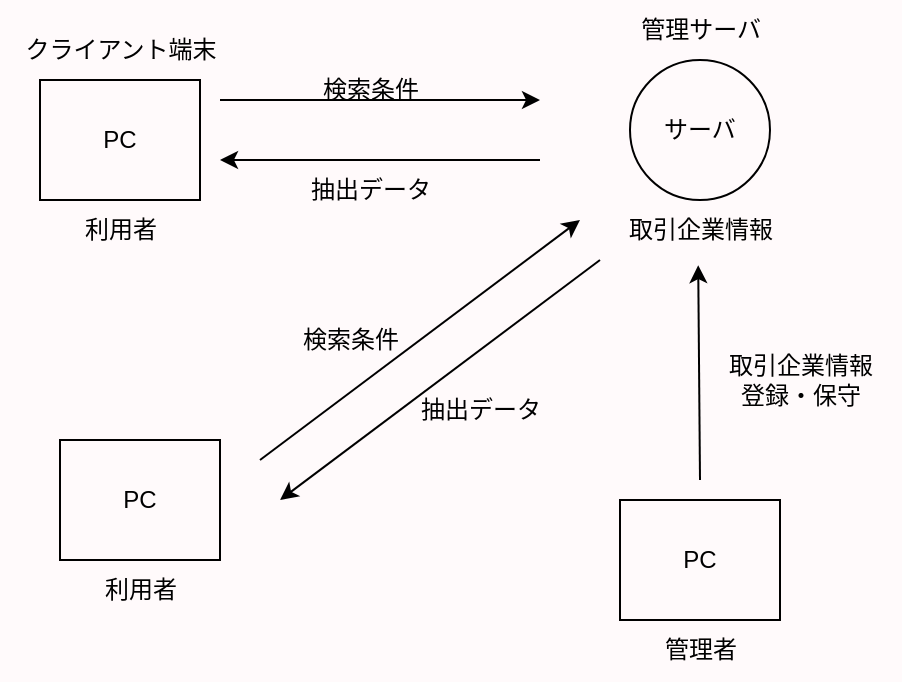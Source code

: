 <mxfile>
    <diagram id="-Tdk7S5JmqktmcSReCMu" name="ページ1">
        <mxGraphModel dx="555" dy="312" grid="0" gridSize="10" guides="1" tooltips="1" connect="1" arrows="1" fold="1" page="1" pageScale="1" pageWidth="827" pageHeight="1169" background="#FFFAFB" math="0" shadow="0">
            <root>
                <mxCell id="0"/>
                <mxCell id="1" parent="0"/>
                <mxCell id="9" value="管理サーバ" style="text;html=1;align=center;verticalAlign=middle;resizable=0;points=[];autosize=1;strokeColor=none;fillColor=none;fontColor=#000000;" vertex="1" parent="1">
                    <mxGeometry x="360" y="20" width="80" height="30" as="geometry"/>
                </mxCell>
                <mxCell id="25" value="" style="group;fillColor=none;" vertex="1" connectable="0" parent="1">
                    <mxGeometry x="50" y="30" width="450" height="330" as="geometry"/>
                </mxCell>
                <mxCell id="2" value="PC" style="whiteSpace=wrap;html=1;fontColor=#000000;fillColor=none;strokeColor=#000000;" vertex="1" parent="25">
                    <mxGeometry x="20" y="30" width="80" height="60" as="geometry"/>
                </mxCell>
                <mxCell id="4" value="PC" style="whiteSpace=wrap;html=1;fontColor=#000000;fillColor=none;strokeColor=#000000;" vertex="1" parent="25">
                    <mxGeometry x="30" y="210" width="80" height="60" as="geometry"/>
                </mxCell>
                <mxCell id="5" value="PC" style="whiteSpace=wrap;html=1;fontColor=#000000;fillColor=none;strokeColor=#000000;" vertex="1" parent="25">
                    <mxGeometry x="310" y="240" width="80" height="60" as="geometry"/>
                </mxCell>
                <mxCell id="7" value="サーバ" style="ellipse;whiteSpace=wrap;html=1;fontColor=#000000;fillColor=none;strokeColor=#000000;" vertex="1" parent="25">
                    <mxGeometry x="315" y="20" width="70" height="70" as="geometry"/>
                </mxCell>
                <mxCell id="8" value="クライアント端末" style="text;html=1;align=center;verticalAlign=middle;resizable=0;points=[];autosize=1;fontColor=#000000;" vertex="1" parent="25">
                    <mxGeometry width="120" height="30" as="geometry"/>
                </mxCell>
                <mxCell id="10" value="利用者" style="text;html=1;align=center;verticalAlign=middle;resizable=0;points=[];autosize=1;strokeColor=none;fillColor=none;fontColor=#000000;" vertex="1" parent="25">
                    <mxGeometry x="30" y="90" width="60" height="30" as="geometry"/>
                </mxCell>
                <mxCell id="11" value="利用者" style="text;html=1;align=center;verticalAlign=middle;resizable=0;points=[];autosize=1;strokeColor=none;fillColor=none;fontColor=#000000;" vertex="1" parent="25">
                    <mxGeometry x="40" y="270" width="60" height="30" as="geometry"/>
                </mxCell>
                <mxCell id="13" value="管理者" style="text;html=1;align=center;verticalAlign=middle;resizable=0;points=[];autosize=1;strokeColor=none;fillColor=none;fontColor=#000000;" vertex="1" parent="25">
                    <mxGeometry x="320" y="300" width="60" height="30" as="geometry"/>
                </mxCell>
                <mxCell id="14" value="" style="edgeStyle=none;orthogonalLoop=1;jettySize=auto;html=1;fontColor=#000000;strokeColor=#000000;" edge="1" parent="25">
                    <mxGeometry width="100" relative="1" as="geometry">
                        <mxPoint x="110" y="40" as="sourcePoint"/>
                        <mxPoint x="270" y="40" as="targetPoint"/>
                        <Array as="points"/>
                    </mxGeometry>
                </mxCell>
                <mxCell id="15" value="検索条件" style="text;html=1;align=center;verticalAlign=middle;resizable=0;points=[];autosize=1;fillColor=none;strokeColor=none;fontColor=#000000;" vertex="1" parent="25">
                    <mxGeometry x="150" y="20" width="70" height="30" as="geometry"/>
                </mxCell>
                <mxCell id="16" value="" style="edgeStyle=none;orthogonalLoop=1;jettySize=auto;html=1;fontColor=#000000;strokeColor=#000000;" edge="1" parent="25">
                    <mxGeometry width="100" relative="1" as="geometry">
                        <mxPoint x="270" y="70" as="sourcePoint"/>
                        <mxPoint x="110" y="70" as="targetPoint"/>
                        <Array as="points">
                            <mxPoint x="220" y="70"/>
                            <mxPoint x="190" y="70"/>
                        </Array>
                    </mxGeometry>
                </mxCell>
                <mxCell id="17" value="抽出データ&lt;span style=&quot;font-family: monospace; font-size: 0px; text-align: start;&quot;&gt;%3CmxGraphModel%3E%3Croot%3E%3CmxCell%20id%3D%220%22%2F%3E%3CmxCell%20id%3D%221%22%20parent%3D%220%22%2F%3E%3CmxCell%20id%3D%222%22%20value%3D%22%22%20style%3D%22edgeStyle%3Dnone%3BorthogonalLoop%3D1%3BjettySize%3Dauto%3Bhtml%3D1%3B%22%20edge%3D%221%22%20parent%3D%221%22%3E%3CmxGeometry%20width%3D%22100%22%20relative%3D%221%22%20as%3D%22geometry%22%3E%3CmxPoint%20x%3D%22180%22%20y%3D%22250%22%20as%3D%22sourcePoint%22%2F%3E%3CmxPoint%20x%3D%22340%22%20y%3D%22130%22%20as%3D%22targetPoint%22%2F%3E%3CArray%20as%3D%22points%22%2F%3E%3C%2FmxGeometry%3E%3C%2FmxCell%3E%3C%2Froot%3E%3C%2FmxGraphModel%3E&lt;/span&gt;" style="text;html=1;align=center;verticalAlign=middle;resizable=0;points=[];autosize=1;strokeColor=none;fillColor=none;fontColor=#000000;" vertex="1" parent="25">
                    <mxGeometry x="145" y="70" width="80" height="30" as="geometry"/>
                </mxCell>
                <mxCell id="18" value="" style="edgeStyle=none;orthogonalLoop=1;jettySize=auto;html=1;fontColor=#000000;strokeColor=#000000;" edge="1" parent="25">
                    <mxGeometry width="100" relative="1" as="geometry">
                        <mxPoint x="130" y="220" as="sourcePoint"/>
                        <mxPoint x="290" y="100" as="targetPoint"/>
                        <Array as="points"/>
                    </mxGeometry>
                </mxCell>
                <mxCell id="19" value="" style="edgeStyle=none;orthogonalLoop=1;jettySize=auto;html=1;fontColor=#000000;strokeColor=#000000;" edge="1" parent="25">
                    <mxGeometry width="100" relative="1" as="geometry">
                        <mxPoint x="300" y="120" as="sourcePoint"/>
                        <mxPoint x="140" y="240" as="targetPoint"/>
                        <Array as="points"/>
                    </mxGeometry>
                </mxCell>
                <mxCell id="20" value="検索条件" style="text;html=1;align=center;verticalAlign=middle;resizable=0;points=[];autosize=1;strokeColor=none;fillColor=none;fontColor=#000000;" vertex="1" parent="25">
                    <mxGeometry x="140" y="145" width="70" height="30" as="geometry"/>
                </mxCell>
                <mxCell id="21" value="抽出データ" style="text;html=1;align=center;verticalAlign=middle;resizable=0;points=[];autosize=1;strokeColor=none;fillColor=none;fontColor=#000000;" vertex="1" parent="25">
                    <mxGeometry x="200" y="180" width="80" height="30" as="geometry"/>
                </mxCell>
                <mxCell id="22" value="取引企業情報" style="text;html=1;align=center;verticalAlign=middle;resizable=0;points=[];autosize=1;strokeColor=none;fillColor=none;fontColor=#000000;" vertex="1" parent="25">
                    <mxGeometry x="300" y="90" width="100" height="30" as="geometry"/>
                </mxCell>
                <mxCell id="23" value="" style="edgeStyle=none;orthogonalLoop=1;jettySize=auto;html=1;entryX=0.491;entryY=1.086;entryDx=0;entryDy=0;entryPerimeter=0;fontColor=#000000;strokeColor=#000000;" edge="1" parent="25" target="22">
                    <mxGeometry width="100" relative="1" as="geometry">
                        <mxPoint x="350" y="230" as="sourcePoint"/>
                        <mxPoint x="400" y="200" as="targetPoint"/>
                        <Array as="points"/>
                    </mxGeometry>
                </mxCell>
                <mxCell id="24" value="取引企業情報&lt;br&gt;登録・保守" style="text;html=1;align=center;verticalAlign=middle;resizable=0;points=[];autosize=1;strokeColor=none;fillColor=none;fontColor=#000000;" vertex="1" parent="25">
                    <mxGeometry x="350" y="160" width="100" height="40" as="geometry"/>
                </mxCell>
            </root>
        </mxGraphModel>
    </diagram>
</mxfile>